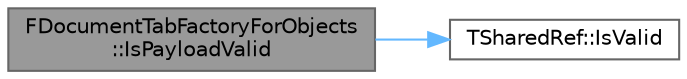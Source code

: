 digraph "FDocumentTabFactoryForObjects::IsPayloadValid"
{
 // INTERACTIVE_SVG=YES
 // LATEX_PDF_SIZE
  bgcolor="transparent";
  edge [fontname=Helvetica,fontsize=10,labelfontname=Helvetica,labelfontsize=10];
  node [fontname=Helvetica,fontsize=10,shape=box,height=0.2,width=0.4];
  rankdir="LR";
  Node1 [id="Node000001",label="FDocumentTabFactoryForObjects\l::IsPayloadValid",height=0.2,width=0.4,color="gray40", fillcolor="grey60", style="filled", fontcolor="black",tooltip="Returns TRUE if the payload is valid."];
  Node1 -> Node2 [id="edge1_Node000001_Node000002",color="steelblue1",style="solid",tooltip=" "];
  Node2 [id="Node000002",label="TSharedRef::IsValid",height=0.2,width=0.4,color="grey40", fillcolor="white", style="filled",URL="$de/df2/classTSharedRef.html#aa73e971a044d267bbbf6c16aa70938a0",tooltip="Checks to see if this shared reference is actually pointing to an object."];
}
